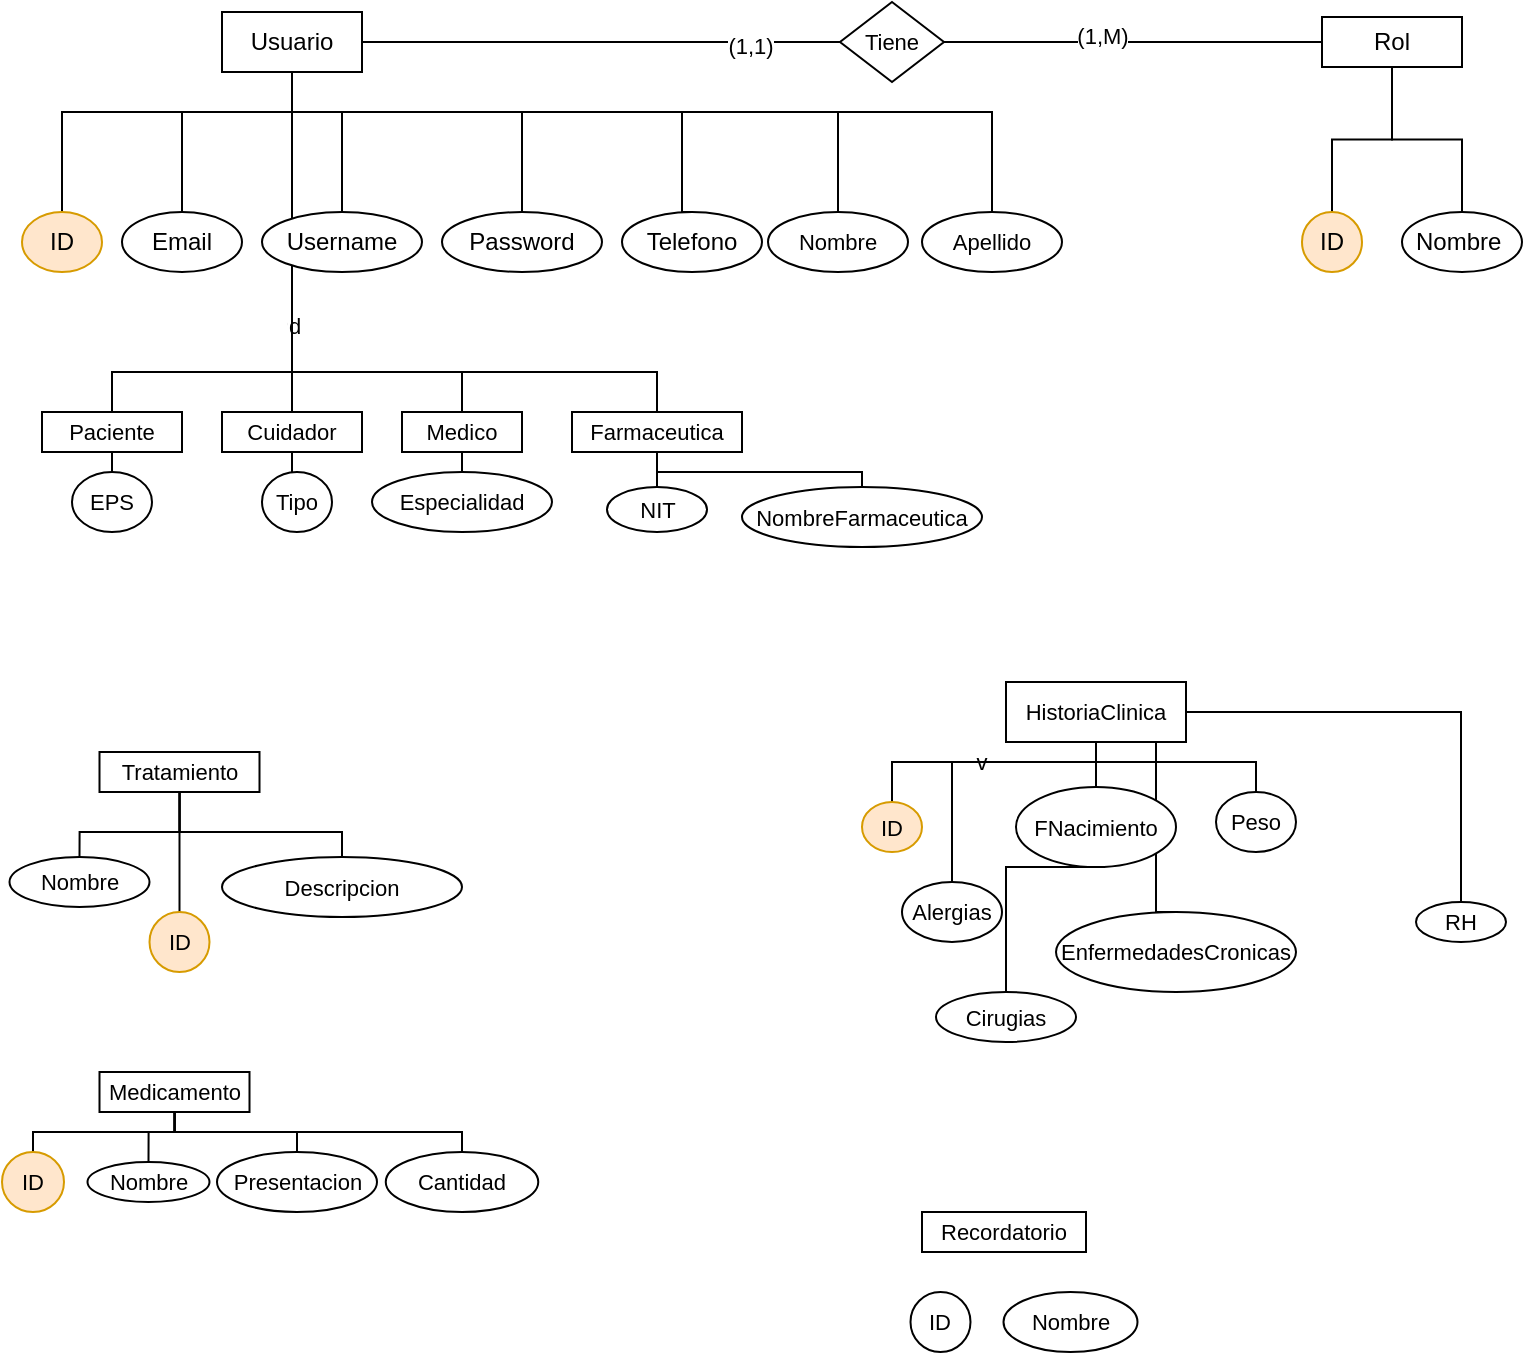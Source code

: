 <mxfile version="22.0.4" type="github">
  <diagram name="Página-1" id="h4PZha3X-RpyvGVEUxOa">
    <mxGraphModel dx="918" dy="521" grid="1" gridSize="10" guides="1" tooltips="1" connect="1" arrows="1" fold="1" page="1" pageScale="1" pageWidth="827" pageHeight="1169" math="0" shadow="0">
      <root>
        <mxCell id="0" />
        <mxCell id="1" parent="0" />
        <mxCell id="uRMWF5CsC-wMtR1UuRz3-10" style="edgeStyle=orthogonalEdgeStyle;rounded=0;orthogonalLoop=1;jettySize=auto;html=1;entryX=0.5;entryY=0;entryDx=0;entryDy=0;endArrow=none;endFill=0;" edge="1" parent="1" source="uRMWF5CsC-wMtR1UuRz3-1" target="uRMWF5CsC-wMtR1UuRz3-2">
          <mxGeometry relative="1" as="geometry">
            <Array as="points">
              <mxPoint x="175" y="120" />
              <mxPoint x="60" y="120" />
            </Array>
          </mxGeometry>
        </mxCell>
        <mxCell id="uRMWF5CsC-wMtR1UuRz3-11" style="edgeStyle=orthogonalEdgeStyle;rounded=0;orthogonalLoop=1;jettySize=auto;html=1;entryX=0.5;entryY=0;entryDx=0;entryDy=0;endArrow=none;endFill=0;" edge="1" parent="1" source="uRMWF5CsC-wMtR1UuRz3-1" target="uRMWF5CsC-wMtR1UuRz3-7">
          <mxGeometry relative="1" as="geometry">
            <Array as="points">
              <mxPoint x="175" y="120" />
              <mxPoint x="120" y="120" />
            </Array>
          </mxGeometry>
        </mxCell>
        <mxCell id="uRMWF5CsC-wMtR1UuRz3-12" style="edgeStyle=orthogonalEdgeStyle;rounded=0;orthogonalLoop=1;jettySize=auto;html=1;entryX=0.5;entryY=0;entryDx=0;entryDy=0;endArrow=none;endFill=0;" edge="1" parent="1" source="uRMWF5CsC-wMtR1UuRz3-1" target="uRMWF5CsC-wMtR1UuRz3-3">
          <mxGeometry relative="1" as="geometry">
            <Array as="points">
              <mxPoint x="175" y="120" />
              <mxPoint x="200" y="120" />
            </Array>
          </mxGeometry>
        </mxCell>
        <mxCell id="uRMWF5CsC-wMtR1UuRz3-13" style="edgeStyle=orthogonalEdgeStyle;rounded=0;orthogonalLoop=1;jettySize=auto;html=1;entryX=0.5;entryY=0;entryDx=0;entryDy=0;endArrow=none;endFill=0;" edge="1" parent="1" source="uRMWF5CsC-wMtR1UuRz3-1" target="uRMWF5CsC-wMtR1UuRz3-4">
          <mxGeometry relative="1" as="geometry">
            <Array as="points">
              <mxPoint x="175" y="120" />
              <mxPoint x="290" y="120" />
            </Array>
          </mxGeometry>
        </mxCell>
        <mxCell id="uRMWF5CsC-wMtR1UuRz3-16" style="edgeStyle=orthogonalEdgeStyle;rounded=0;orthogonalLoop=1;jettySize=auto;html=1;entryX=0.5;entryY=0;entryDx=0;entryDy=0;strokeColor=default;endArrow=none;endFill=0;" edge="1" parent="1" source="uRMWF5CsC-wMtR1UuRz3-1" target="uRMWF5CsC-wMtR1UuRz3-8">
          <mxGeometry relative="1" as="geometry">
            <Array as="points">
              <mxPoint x="175" y="120" />
              <mxPoint x="370" y="120" />
              <mxPoint x="370" y="170" />
            </Array>
          </mxGeometry>
        </mxCell>
        <mxCell id="uRMWF5CsC-wMtR1UuRz3-28" style="edgeStyle=orthogonalEdgeStyle;shape=connector;rounded=0;orthogonalLoop=1;jettySize=auto;html=1;entryX=0.5;entryY=0;entryDx=0;entryDy=0;labelBackgroundColor=default;strokeColor=default;align=center;verticalAlign=middle;fontFamily=Helvetica;fontSize=11;fontColor=default;endArrow=none;endFill=0;" edge="1" parent="1" source="uRMWF5CsC-wMtR1UuRz3-1" target="uRMWF5CsC-wMtR1UuRz3-27">
          <mxGeometry relative="1" as="geometry">
            <Array as="points">
              <mxPoint x="175" y="120" />
              <mxPoint x="448" y="120" />
            </Array>
          </mxGeometry>
        </mxCell>
        <mxCell id="uRMWF5CsC-wMtR1UuRz3-30" style="edgeStyle=orthogonalEdgeStyle;shape=connector;rounded=0;orthogonalLoop=1;jettySize=auto;html=1;entryX=0.5;entryY=0;entryDx=0;entryDy=0;labelBackgroundColor=default;strokeColor=default;align=center;verticalAlign=middle;fontFamily=Helvetica;fontSize=11;fontColor=default;endArrow=none;endFill=0;" edge="1" parent="1" source="uRMWF5CsC-wMtR1UuRz3-1" target="uRMWF5CsC-wMtR1UuRz3-29">
          <mxGeometry relative="1" as="geometry">
            <Array as="points">
              <mxPoint x="175" y="120" />
              <mxPoint x="525" y="120" />
            </Array>
          </mxGeometry>
        </mxCell>
        <mxCell id="uRMWF5CsC-wMtR1UuRz3-33" style="edgeStyle=orthogonalEdgeStyle;shape=connector;rounded=0;orthogonalLoop=1;jettySize=auto;html=1;entryX=0.5;entryY=0;entryDx=0;entryDy=0;labelBackgroundColor=default;strokeColor=default;align=center;verticalAlign=middle;fontFamily=Helvetica;fontSize=11;fontColor=default;endArrow=none;endFill=0;" edge="1" parent="1" source="uRMWF5CsC-wMtR1UuRz3-1" target="uRMWF5CsC-wMtR1UuRz3-31">
          <mxGeometry relative="1" as="geometry">
            <Array as="points">
              <mxPoint x="175" y="250" />
            </Array>
          </mxGeometry>
        </mxCell>
        <mxCell id="uRMWF5CsC-wMtR1UuRz3-34" value="d" style="edgeLabel;html=1;align=center;verticalAlign=middle;resizable=0;points=[];fontSize=11;fontFamily=Helvetica;fontColor=default;" vertex="1" connectable="0" parent="uRMWF5CsC-wMtR1UuRz3-33">
          <mxGeometry x="-0.037" y="4" relative="1" as="geometry">
            <mxPoint x="-4" as="offset" />
          </mxGeometry>
        </mxCell>
        <mxCell id="uRMWF5CsC-wMtR1UuRz3-37" style="edgeStyle=orthogonalEdgeStyle;shape=connector;rounded=0;orthogonalLoop=1;jettySize=auto;html=1;entryX=0.5;entryY=0;entryDx=0;entryDy=0;labelBackgroundColor=default;strokeColor=default;align=center;verticalAlign=middle;fontFamily=Helvetica;fontSize=11;fontColor=default;endArrow=none;endFill=0;" edge="1" parent="1" source="uRMWF5CsC-wMtR1UuRz3-1" target="uRMWF5CsC-wMtR1UuRz3-36">
          <mxGeometry relative="1" as="geometry" />
        </mxCell>
        <mxCell id="uRMWF5CsC-wMtR1UuRz3-38" value="d" style="edgeLabel;html=1;align=center;verticalAlign=middle;resizable=0;points=[];fontSize=11;fontFamily=Helvetica;fontColor=default;" vertex="1" connectable="0" parent="uRMWF5CsC-wMtR1UuRz3-37">
          <mxGeometry x="0.489" y="1" relative="1" as="geometry">
            <mxPoint as="offset" />
          </mxGeometry>
        </mxCell>
        <mxCell id="uRMWF5CsC-wMtR1UuRz3-60" style="edgeStyle=orthogonalEdgeStyle;shape=connector;rounded=0;orthogonalLoop=1;jettySize=auto;html=1;entryX=0.5;entryY=0;entryDx=0;entryDy=0;labelBackgroundColor=default;strokeColor=default;align=center;verticalAlign=middle;fontFamily=Helvetica;fontSize=11;fontColor=default;endArrow=none;endFill=0;" edge="1" parent="1" source="uRMWF5CsC-wMtR1UuRz3-1" target="uRMWF5CsC-wMtR1UuRz3-59">
          <mxGeometry relative="1" as="geometry">
            <Array as="points">
              <mxPoint x="175" y="250" />
              <mxPoint x="260" y="250" />
            </Array>
          </mxGeometry>
        </mxCell>
        <mxCell id="uRMWF5CsC-wMtR1UuRz3-65" style="edgeStyle=orthogonalEdgeStyle;shape=connector;rounded=0;orthogonalLoop=1;jettySize=auto;html=1;entryX=0.5;entryY=0;entryDx=0;entryDy=0;labelBackgroundColor=default;strokeColor=default;align=center;verticalAlign=middle;fontFamily=Helvetica;fontSize=11;fontColor=default;endArrow=none;endFill=0;" edge="1" parent="1" source="uRMWF5CsC-wMtR1UuRz3-1" target="uRMWF5CsC-wMtR1UuRz3-64">
          <mxGeometry relative="1" as="geometry">
            <Array as="points">
              <mxPoint x="175" y="250" />
              <mxPoint x="358" y="250" />
            </Array>
          </mxGeometry>
        </mxCell>
        <mxCell id="uRMWF5CsC-wMtR1UuRz3-93" style="edgeStyle=orthogonalEdgeStyle;shape=connector;rounded=0;orthogonalLoop=1;jettySize=auto;html=1;entryX=0;entryY=0.5;entryDx=0;entryDy=0;labelBackgroundColor=default;strokeColor=default;align=center;verticalAlign=middle;fontFamily=Helvetica;fontSize=11;fontColor=default;endArrow=none;endFill=0;" edge="1" parent="1" source="uRMWF5CsC-wMtR1UuRz3-1" target="uRMWF5CsC-wMtR1UuRz3-91">
          <mxGeometry relative="1" as="geometry" />
        </mxCell>
        <mxCell id="uRMWF5CsC-wMtR1UuRz3-95" value="(1,1)" style="edgeLabel;html=1;align=center;verticalAlign=middle;resizable=0;points=[];fontSize=11;fontFamily=Helvetica;fontColor=default;" vertex="1" connectable="0" parent="uRMWF5CsC-wMtR1UuRz3-93">
          <mxGeometry x="0.618" y="-2" relative="1" as="geometry">
            <mxPoint as="offset" />
          </mxGeometry>
        </mxCell>
        <mxCell id="uRMWF5CsC-wMtR1UuRz3-1" value="Usuario" style="rounded=0;whiteSpace=wrap;html=1;" vertex="1" parent="1">
          <mxGeometry x="140" y="70" width="70" height="30" as="geometry" />
        </mxCell>
        <mxCell id="uRMWF5CsC-wMtR1UuRz3-2" value="ID" style="ellipse;whiteSpace=wrap;html=1;rounded=0;fillColor=#ffe6cc;strokeColor=#d79b00;" vertex="1" parent="1">
          <mxGeometry x="40" y="170" width="40" height="30" as="geometry" />
        </mxCell>
        <mxCell id="uRMWF5CsC-wMtR1UuRz3-3" value="Username" style="ellipse;whiteSpace=wrap;html=1;rounded=0;" vertex="1" parent="1">
          <mxGeometry x="160" y="170" width="80" height="30" as="geometry" />
        </mxCell>
        <mxCell id="uRMWF5CsC-wMtR1UuRz3-4" value="Password" style="ellipse;whiteSpace=wrap;html=1;rounded=0;" vertex="1" parent="1">
          <mxGeometry x="250" y="170" width="80" height="30" as="geometry" />
        </mxCell>
        <mxCell id="uRMWF5CsC-wMtR1UuRz3-7" value="Email" style="ellipse;whiteSpace=wrap;html=1;rounded=0;" vertex="1" parent="1">
          <mxGeometry x="90" y="170" width="60" height="30" as="geometry" />
        </mxCell>
        <mxCell id="uRMWF5CsC-wMtR1UuRz3-8" value="Telefono" style="ellipse;whiteSpace=wrap;html=1;rounded=0;" vertex="1" parent="1">
          <mxGeometry x="340" y="170" width="70" height="30" as="geometry" />
        </mxCell>
        <mxCell id="uRMWF5CsC-wMtR1UuRz3-23" style="edgeStyle=orthogonalEdgeStyle;rounded=0;orthogonalLoop=1;jettySize=auto;html=1;entryX=0.5;entryY=0;entryDx=0;entryDy=0;endArrow=none;endFill=0;" edge="1" parent="1" source="uRMWF5CsC-wMtR1UuRz3-17" target="uRMWF5CsC-wMtR1UuRz3-18">
          <mxGeometry relative="1" as="geometry" />
        </mxCell>
        <mxCell id="uRMWF5CsC-wMtR1UuRz3-24" style="edgeStyle=orthogonalEdgeStyle;shape=connector;rounded=0;orthogonalLoop=1;jettySize=auto;html=1;labelBackgroundColor=default;strokeColor=default;align=center;verticalAlign=middle;fontFamily=Helvetica;fontSize=11;fontColor=default;endArrow=none;endFill=0;" edge="1" parent="1" source="uRMWF5CsC-wMtR1UuRz3-17" target="uRMWF5CsC-wMtR1UuRz3-21">
          <mxGeometry relative="1" as="geometry" />
        </mxCell>
        <mxCell id="uRMWF5CsC-wMtR1UuRz3-17" value="Rol" style="rounded=0;whiteSpace=wrap;html=1;" vertex="1" parent="1">
          <mxGeometry x="690" y="72.5" width="70" height="25" as="geometry" />
        </mxCell>
        <mxCell id="uRMWF5CsC-wMtR1UuRz3-18" value="ID" style="ellipse;whiteSpace=wrap;html=1;rounded=0;fillColor=#ffe6cc;strokeColor=#d79b00;" vertex="1" parent="1">
          <mxGeometry x="680" y="170" width="30" height="30" as="geometry" />
        </mxCell>
        <mxCell id="uRMWF5CsC-wMtR1UuRz3-21" value="Nombre&amp;nbsp;" style="ellipse;whiteSpace=wrap;html=1;rounded=0;" vertex="1" parent="1">
          <mxGeometry x="730" y="170" width="60" height="30" as="geometry" />
        </mxCell>
        <mxCell id="uRMWF5CsC-wMtR1UuRz3-27" value="Nombre" style="ellipse;whiteSpace=wrap;html=1;fontFamily=Helvetica;fontSize=11;fontColor=default;" vertex="1" parent="1">
          <mxGeometry x="413" y="170" width="70" height="30" as="geometry" />
        </mxCell>
        <mxCell id="uRMWF5CsC-wMtR1UuRz3-29" value="Apellido" style="ellipse;whiteSpace=wrap;html=1;fontFamily=Helvetica;fontSize=11;fontColor=default;" vertex="1" parent="1">
          <mxGeometry x="490" y="170" width="70" height="30" as="geometry" />
        </mxCell>
        <mxCell id="uRMWF5CsC-wMtR1UuRz3-35" style="edgeStyle=orthogonalEdgeStyle;shape=connector;rounded=0;orthogonalLoop=1;jettySize=auto;html=1;entryX=0.5;entryY=0;entryDx=0;entryDy=0;labelBackgroundColor=default;strokeColor=default;align=center;verticalAlign=middle;fontFamily=Helvetica;fontSize=11;fontColor=default;endArrow=none;endFill=0;" edge="1" parent="1" source="uRMWF5CsC-wMtR1UuRz3-31" target="uRMWF5CsC-wMtR1UuRz3-32">
          <mxGeometry relative="1" as="geometry" />
        </mxCell>
        <mxCell id="uRMWF5CsC-wMtR1UuRz3-31" value="Paciente" style="rounded=0;whiteSpace=wrap;html=1;fontFamily=Helvetica;fontSize=11;fontColor=default;" vertex="1" parent="1">
          <mxGeometry x="50" y="270" width="70" height="20" as="geometry" />
        </mxCell>
        <mxCell id="uRMWF5CsC-wMtR1UuRz3-32" value="EPS" style="ellipse;whiteSpace=wrap;html=1;fontFamily=Helvetica;fontSize=11;fontColor=default;" vertex="1" parent="1">
          <mxGeometry x="65" y="300" width="40" height="30" as="geometry" />
        </mxCell>
        <mxCell id="uRMWF5CsC-wMtR1UuRz3-45" style="edgeStyle=orthogonalEdgeStyle;shape=connector;rounded=0;orthogonalLoop=1;jettySize=auto;html=1;entryX=0.5;entryY=0;entryDx=0;entryDy=0;labelBackgroundColor=default;strokeColor=default;align=center;verticalAlign=middle;fontFamily=Helvetica;fontSize=11;fontColor=default;endArrow=none;endFill=0;" edge="1" parent="1" source="uRMWF5CsC-wMtR1UuRz3-36" target="uRMWF5CsC-wMtR1UuRz3-44">
          <mxGeometry relative="1" as="geometry" />
        </mxCell>
        <mxCell id="uRMWF5CsC-wMtR1UuRz3-36" value="Cuidador" style="rounded=0;whiteSpace=wrap;html=1;fontFamily=Helvetica;fontSize=11;fontColor=default;" vertex="1" parent="1">
          <mxGeometry x="140" y="270" width="70" height="20" as="geometry" />
        </mxCell>
        <mxCell id="uRMWF5CsC-wMtR1UuRz3-50" value="v&amp;nbsp;" style="edgeStyle=orthogonalEdgeStyle;shape=connector;rounded=0;orthogonalLoop=1;jettySize=auto;html=1;entryX=0.5;entryY=0;entryDx=0;entryDy=0;labelBackgroundColor=default;strokeColor=default;align=center;verticalAlign=middle;fontFamily=Helvetica;fontSize=11;fontColor=default;endArrow=none;endFill=0;" edge="1" parent="1" source="uRMWF5CsC-wMtR1UuRz3-39" target="uRMWF5CsC-wMtR1UuRz3-49">
          <mxGeometry relative="1" as="geometry">
            <Array as="points">
              <mxPoint x="577" y="445" />
              <mxPoint x="475" y="445" />
            </Array>
          </mxGeometry>
        </mxCell>
        <mxCell id="uRMWF5CsC-wMtR1UuRz3-51" style="edgeStyle=orthogonalEdgeStyle;shape=connector;rounded=0;orthogonalLoop=1;jettySize=auto;html=1;entryX=0.5;entryY=0;entryDx=0;entryDy=0;labelBackgroundColor=default;strokeColor=default;align=center;verticalAlign=middle;fontFamily=Helvetica;fontSize=11;fontColor=default;endArrow=none;endFill=0;" edge="1" parent="1" source="uRMWF5CsC-wMtR1UuRz3-39" target="uRMWF5CsC-wMtR1UuRz3-40">
          <mxGeometry relative="1" as="geometry" />
        </mxCell>
        <mxCell id="uRMWF5CsC-wMtR1UuRz3-52" style="edgeStyle=orthogonalEdgeStyle;shape=connector;rounded=0;orthogonalLoop=1;jettySize=auto;html=1;entryX=0.5;entryY=0;entryDx=0;entryDy=0;labelBackgroundColor=default;strokeColor=default;align=center;verticalAlign=middle;fontFamily=Helvetica;fontSize=11;fontColor=default;endArrow=none;endFill=0;" edge="1" parent="1" source="uRMWF5CsC-wMtR1UuRz3-39" target="uRMWF5CsC-wMtR1UuRz3-41">
          <mxGeometry relative="1" as="geometry">
            <Array as="points">
              <mxPoint x="577" y="445" />
              <mxPoint x="657" y="445" />
            </Array>
          </mxGeometry>
        </mxCell>
        <mxCell id="uRMWF5CsC-wMtR1UuRz3-53" style="edgeStyle=orthogonalEdgeStyle;shape=connector;rounded=0;orthogonalLoop=1;jettySize=auto;html=1;entryX=0.5;entryY=0;entryDx=0;entryDy=0;labelBackgroundColor=default;strokeColor=default;align=center;verticalAlign=middle;fontFamily=Helvetica;fontSize=11;fontColor=default;endArrow=none;endFill=0;" edge="1" parent="1" source="uRMWF5CsC-wMtR1UuRz3-39" target="uRMWF5CsC-wMtR1UuRz3-43">
          <mxGeometry relative="1" as="geometry">
            <Array as="points">
              <mxPoint x="577" y="445" />
              <mxPoint x="505" y="445" />
            </Array>
          </mxGeometry>
        </mxCell>
        <mxCell id="uRMWF5CsC-wMtR1UuRz3-54" style="edgeStyle=orthogonalEdgeStyle;shape=connector;rounded=0;orthogonalLoop=1;jettySize=auto;html=1;entryX=0.5;entryY=0;entryDx=0;entryDy=0;labelBackgroundColor=default;strokeColor=default;align=center;verticalAlign=middle;fontFamily=Helvetica;fontSize=11;fontColor=default;endArrow=none;endFill=0;" edge="1" parent="1" source="uRMWF5CsC-wMtR1UuRz3-39" target="uRMWF5CsC-wMtR1UuRz3-46">
          <mxGeometry relative="1" as="geometry">
            <Array as="points">
              <mxPoint x="607" y="455" />
              <mxPoint x="607" y="455" />
            </Array>
          </mxGeometry>
        </mxCell>
        <mxCell id="uRMWF5CsC-wMtR1UuRz3-55" style="edgeStyle=orthogonalEdgeStyle;shape=connector;rounded=0;orthogonalLoop=1;jettySize=auto;html=1;labelBackgroundColor=default;strokeColor=default;align=center;verticalAlign=middle;fontFamily=Helvetica;fontSize=11;fontColor=default;endArrow=none;endFill=0;" edge="1" parent="1" source="uRMWF5CsC-wMtR1UuRz3-39" target="uRMWF5CsC-wMtR1UuRz3-47">
          <mxGeometry relative="1" as="geometry" />
        </mxCell>
        <mxCell id="uRMWF5CsC-wMtR1UuRz3-57" style="edgeStyle=orthogonalEdgeStyle;shape=connector;rounded=0;orthogonalLoop=1;jettySize=auto;html=1;labelBackgroundColor=default;strokeColor=default;align=center;verticalAlign=middle;fontFamily=Helvetica;fontSize=11;fontColor=default;endArrow=none;endFill=0;" edge="1" parent="1" source="uRMWF5CsC-wMtR1UuRz3-39" target="uRMWF5CsC-wMtR1UuRz3-42">
          <mxGeometry relative="1" as="geometry" />
        </mxCell>
        <mxCell id="uRMWF5CsC-wMtR1UuRz3-39" value="HistoriaClinica" style="rounded=0;whiteSpace=wrap;html=1;fontFamily=Helvetica;fontSize=11;fontColor=default;" vertex="1" parent="1">
          <mxGeometry x="532" y="405" width="90" height="30" as="geometry" />
        </mxCell>
        <mxCell id="uRMWF5CsC-wMtR1UuRz3-40" value="FNacimiento" style="ellipse;whiteSpace=wrap;html=1;fontFamily=Helvetica;fontSize=11;fontColor=default;" vertex="1" parent="1">
          <mxGeometry x="537" y="457.5" width="80" height="40" as="geometry" />
        </mxCell>
        <mxCell id="uRMWF5CsC-wMtR1UuRz3-41" value="Peso" style="ellipse;whiteSpace=wrap;html=1;fontFamily=Helvetica;fontSize=11;fontColor=default;" vertex="1" parent="1">
          <mxGeometry x="637" y="460" width="40" height="30" as="geometry" />
        </mxCell>
        <mxCell id="uRMWF5CsC-wMtR1UuRz3-42" value="RH" style="ellipse;whiteSpace=wrap;html=1;fontFamily=Helvetica;fontSize=11;fontColor=default;" vertex="1" parent="1">
          <mxGeometry x="737" y="515" width="45" height="20" as="geometry" />
        </mxCell>
        <mxCell id="uRMWF5CsC-wMtR1UuRz3-43" value="Alergias" style="ellipse;whiteSpace=wrap;html=1;fontFamily=Helvetica;fontSize=11;fontColor=default;" vertex="1" parent="1">
          <mxGeometry x="480" y="505" width="50" height="30" as="geometry" />
        </mxCell>
        <mxCell id="uRMWF5CsC-wMtR1UuRz3-44" value="Tipo" style="ellipse;whiteSpace=wrap;html=1;fontFamily=Helvetica;fontSize=11;fontColor=default;" vertex="1" parent="1">
          <mxGeometry x="160" y="300" width="35" height="30" as="geometry" />
        </mxCell>
        <mxCell id="uRMWF5CsC-wMtR1UuRz3-46" value="EnfermedadesCronicas" style="ellipse;whiteSpace=wrap;html=1;fontFamily=Helvetica;fontSize=11;fontColor=default;" vertex="1" parent="1">
          <mxGeometry x="557" y="520" width="120" height="40" as="geometry" />
        </mxCell>
        <mxCell id="uRMWF5CsC-wMtR1UuRz3-47" value="Cirugias" style="ellipse;whiteSpace=wrap;html=1;fontFamily=Helvetica;fontSize=11;fontColor=default;" vertex="1" parent="1">
          <mxGeometry x="497" y="560" width="70" height="25" as="geometry" />
        </mxCell>
        <mxCell id="uRMWF5CsC-wMtR1UuRz3-49" value="ID" style="ellipse;whiteSpace=wrap;html=1;fontFamily=Helvetica;fontSize=11;fillColor=#ffe6cc;strokeColor=#d79b00;" vertex="1" parent="1">
          <mxGeometry x="460" y="465" width="30" height="25" as="geometry" />
        </mxCell>
        <mxCell id="uRMWF5CsC-wMtR1UuRz3-63" style="edgeStyle=orthogonalEdgeStyle;shape=connector;rounded=0;orthogonalLoop=1;jettySize=auto;html=1;labelBackgroundColor=default;strokeColor=default;align=center;verticalAlign=middle;fontFamily=Helvetica;fontSize=11;fontColor=default;endArrow=none;endFill=0;" edge="1" parent="1" source="uRMWF5CsC-wMtR1UuRz3-59" target="uRMWF5CsC-wMtR1UuRz3-62">
          <mxGeometry relative="1" as="geometry" />
        </mxCell>
        <mxCell id="uRMWF5CsC-wMtR1UuRz3-59" value="Medico" style="rounded=0;whiteSpace=wrap;html=1;fontFamily=Helvetica;fontSize=11;fontColor=default;" vertex="1" parent="1">
          <mxGeometry x="230" y="270" width="60" height="20" as="geometry" />
        </mxCell>
        <mxCell id="uRMWF5CsC-wMtR1UuRz3-62" value="Especialidad" style="ellipse;whiteSpace=wrap;html=1;fontFamily=Helvetica;fontSize=11;fontColor=default;" vertex="1" parent="1">
          <mxGeometry x="215" y="300" width="90" height="30" as="geometry" />
        </mxCell>
        <mxCell id="uRMWF5CsC-wMtR1UuRz3-68" style="edgeStyle=orthogonalEdgeStyle;shape=connector;rounded=0;orthogonalLoop=1;jettySize=auto;html=1;entryX=0.5;entryY=0;entryDx=0;entryDy=0;labelBackgroundColor=default;strokeColor=default;align=center;verticalAlign=middle;fontFamily=Helvetica;fontSize=11;fontColor=default;endArrow=none;endFill=0;" edge="1" parent="1" source="uRMWF5CsC-wMtR1UuRz3-64" target="uRMWF5CsC-wMtR1UuRz3-67">
          <mxGeometry relative="1" as="geometry" />
        </mxCell>
        <mxCell id="uRMWF5CsC-wMtR1UuRz3-69" style="edgeStyle=orthogonalEdgeStyle;shape=connector;rounded=0;orthogonalLoop=1;jettySize=auto;html=1;entryX=0.5;entryY=0;entryDx=0;entryDy=0;labelBackgroundColor=default;strokeColor=default;align=center;verticalAlign=middle;fontFamily=Helvetica;fontSize=11;fontColor=default;endArrow=none;endFill=0;" edge="1" parent="1" source="uRMWF5CsC-wMtR1UuRz3-64" target="uRMWF5CsC-wMtR1UuRz3-66">
          <mxGeometry relative="1" as="geometry">
            <Array as="points">
              <mxPoint x="358" y="300" />
              <mxPoint x="460" y="300" />
            </Array>
          </mxGeometry>
        </mxCell>
        <mxCell id="uRMWF5CsC-wMtR1UuRz3-64" value="Farmaceutica" style="rounded=0;whiteSpace=wrap;html=1;fontFamily=Helvetica;fontSize=11;fontColor=default;" vertex="1" parent="1">
          <mxGeometry x="315" y="270" width="85" height="20" as="geometry" />
        </mxCell>
        <mxCell id="uRMWF5CsC-wMtR1UuRz3-66" value="NombreFarmaceutica" style="ellipse;whiteSpace=wrap;html=1;fontFamily=Helvetica;fontSize=11;fontColor=default;" vertex="1" parent="1">
          <mxGeometry x="400" y="307.5" width="120" height="30" as="geometry" />
        </mxCell>
        <mxCell id="uRMWF5CsC-wMtR1UuRz3-67" value="NIT" style="ellipse;whiteSpace=wrap;html=1;fontFamily=Helvetica;fontSize=11;fontColor=default;" vertex="1" parent="1">
          <mxGeometry x="332.5" y="307.5" width="50" height="22.5" as="geometry" />
        </mxCell>
        <mxCell id="uRMWF5CsC-wMtR1UuRz3-75" style="edgeStyle=orthogonalEdgeStyle;shape=connector;rounded=0;orthogonalLoop=1;jettySize=auto;html=1;entryX=0.5;entryY=0;entryDx=0;entryDy=0;labelBackgroundColor=default;strokeColor=default;align=center;verticalAlign=middle;fontFamily=Helvetica;fontSize=11;fontColor=default;endArrow=none;endFill=0;" edge="1" parent="1" source="uRMWF5CsC-wMtR1UuRz3-70" target="uRMWF5CsC-wMtR1UuRz3-71">
          <mxGeometry relative="1" as="geometry" />
        </mxCell>
        <mxCell id="uRMWF5CsC-wMtR1UuRz3-76" style="edgeStyle=orthogonalEdgeStyle;shape=connector;rounded=0;orthogonalLoop=1;jettySize=auto;html=1;entryX=0.5;entryY=0;entryDx=0;entryDy=0;labelBackgroundColor=default;strokeColor=default;align=center;verticalAlign=middle;fontFamily=Helvetica;fontSize=11;fontColor=default;endArrow=none;endFill=0;" edge="1" parent="1" source="uRMWF5CsC-wMtR1UuRz3-70" target="uRMWF5CsC-wMtR1UuRz3-73">
          <mxGeometry relative="1" as="geometry">
            <Array as="points">
              <mxPoint x="119" y="480" />
              <mxPoint x="200" y="480" />
            </Array>
          </mxGeometry>
        </mxCell>
        <mxCell id="uRMWF5CsC-wMtR1UuRz3-79" style="edgeStyle=orthogonalEdgeStyle;shape=connector;rounded=0;orthogonalLoop=1;jettySize=auto;html=1;entryX=0.5;entryY=0;entryDx=0;entryDy=0;labelBackgroundColor=default;strokeColor=default;align=center;verticalAlign=middle;fontFamily=Helvetica;fontSize=11;fontColor=default;endArrow=none;endFill=0;" edge="1" parent="1" source="uRMWF5CsC-wMtR1UuRz3-70" target="uRMWF5CsC-wMtR1UuRz3-78">
          <mxGeometry relative="1" as="geometry" />
        </mxCell>
        <mxCell id="uRMWF5CsC-wMtR1UuRz3-70" value="Tratamiento" style="rounded=0;whiteSpace=wrap;html=1;fontFamily=Helvetica;fontSize=11;fontColor=default;" vertex="1" parent="1">
          <mxGeometry x="78.75" y="440" width="80" height="20" as="geometry" />
        </mxCell>
        <mxCell id="uRMWF5CsC-wMtR1UuRz3-71" value="Nombre" style="ellipse;whiteSpace=wrap;html=1;fontFamily=Helvetica;fontSize=11;fontColor=default;" vertex="1" parent="1">
          <mxGeometry x="33.75" y="492.5" width="70" height="25" as="geometry" />
        </mxCell>
        <mxCell id="uRMWF5CsC-wMtR1UuRz3-73" value="Descripcion" style="ellipse;whiteSpace=wrap;html=1;fontFamily=Helvetica;fontSize=11;fontColor=default;" vertex="1" parent="1">
          <mxGeometry x="140" y="492.5" width="120" height="30" as="geometry" />
        </mxCell>
        <mxCell id="uRMWF5CsC-wMtR1UuRz3-84" style="edgeStyle=orthogonalEdgeStyle;shape=connector;rounded=0;orthogonalLoop=1;jettySize=auto;html=1;entryX=0.5;entryY=0;entryDx=0;entryDy=0;labelBackgroundColor=default;strokeColor=default;align=center;verticalAlign=middle;fontFamily=Helvetica;fontSize=11;fontColor=default;endArrow=none;endFill=0;" edge="1" parent="1" source="uRMWF5CsC-wMtR1UuRz3-74" target="uRMWF5CsC-wMtR1UuRz3-80">
          <mxGeometry relative="1" as="geometry">
            <Array as="points">
              <mxPoint x="116" y="630" />
              <mxPoint x="46" y="630" />
            </Array>
          </mxGeometry>
        </mxCell>
        <mxCell id="uRMWF5CsC-wMtR1UuRz3-85" style="edgeStyle=orthogonalEdgeStyle;shape=connector;rounded=0;orthogonalLoop=1;jettySize=auto;html=1;entryX=0.5;entryY=0;entryDx=0;entryDy=0;labelBackgroundColor=default;strokeColor=default;align=center;verticalAlign=middle;fontFamily=Helvetica;fontSize=11;fontColor=default;endArrow=none;endFill=0;" edge="1" parent="1" source="uRMWF5CsC-wMtR1UuRz3-74" target="uRMWF5CsC-wMtR1UuRz3-81">
          <mxGeometry relative="1" as="geometry">
            <Array as="points">
              <mxPoint x="116" y="630" />
              <mxPoint x="103" y="630" />
            </Array>
          </mxGeometry>
        </mxCell>
        <mxCell id="uRMWF5CsC-wMtR1UuRz3-86" style="edgeStyle=orthogonalEdgeStyle;shape=connector;rounded=0;orthogonalLoop=1;jettySize=auto;html=1;entryX=0.5;entryY=0;entryDx=0;entryDy=0;labelBackgroundColor=default;strokeColor=default;align=center;verticalAlign=middle;fontFamily=Helvetica;fontSize=11;fontColor=default;endArrow=none;endFill=0;" edge="1" parent="1" source="uRMWF5CsC-wMtR1UuRz3-74" target="uRMWF5CsC-wMtR1UuRz3-82">
          <mxGeometry relative="1" as="geometry">
            <Array as="points">
              <mxPoint x="116" y="630" />
              <mxPoint x="178" y="630" />
            </Array>
          </mxGeometry>
        </mxCell>
        <mxCell id="uRMWF5CsC-wMtR1UuRz3-87" style="edgeStyle=orthogonalEdgeStyle;shape=connector;rounded=0;orthogonalLoop=1;jettySize=auto;html=1;entryX=0.5;entryY=0;entryDx=0;entryDy=0;labelBackgroundColor=default;strokeColor=default;align=center;verticalAlign=middle;fontFamily=Helvetica;fontSize=11;fontColor=default;endArrow=none;endFill=0;" edge="1" parent="1" source="uRMWF5CsC-wMtR1UuRz3-74" target="uRMWF5CsC-wMtR1UuRz3-83">
          <mxGeometry relative="1" as="geometry">
            <Array as="points">
              <mxPoint x="116" y="630" />
              <mxPoint x="260" y="630" />
            </Array>
          </mxGeometry>
        </mxCell>
        <mxCell id="uRMWF5CsC-wMtR1UuRz3-74" value="Medicamento" style="rounded=0;whiteSpace=wrap;html=1;fontFamily=Helvetica;fontSize=11;fontColor=default;" vertex="1" parent="1">
          <mxGeometry x="78.75" y="600" width="75" height="20" as="geometry" />
        </mxCell>
        <mxCell id="uRMWF5CsC-wMtR1UuRz3-78" value="ID" style="ellipse;whiteSpace=wrap;html=1;fontFamily=Helvetica;fontSize=11;fillColor=#ffe6cc;strokeColor=#d79b00;" vertex="1" parent="1">
          <mxGeometry x="103.75" y="520" width="30" height="30" as="geometry" />
        </mxCell>
        <mxCell id="uRMWF5CsC-wMtR1UuRz3-80" value="ID" style="ellipse;whiteSpace=wrap;html=1;fontFamily=Helvetica;fontSize=11;fillColor=#ffe6cc;strokeColor=#d79b00;" vertex="1" parent="1">
          <mxGeometry x="30" y="640" width="31" height="30" as="geometry" />
        </mxCell>
        <mxCell id="uRMWF5CsC-wMtR1UuRz3-81" value="Nombre" style="ellipse;whiteSpace=wrap;html=1;fontFamily=Helvetica;fontSize=11;fontColor=default;" vertex="1" parent="1">
          <mxGeometry x="72.75" y="645" width="61" height="20" as="geometry" />
        </mxCell>
        <mxCell id="uRMWF5CsC-wMtR1UuRz3-82" value="Presentacion" style="ellipse;whiteSpace=wrap;html=1;fontFamily=Helvetica;fontSize=11;fontColor=default;" vertex="1" parent="1">
          <mxGeometry x="137.5" y="640" width="80" height="30" as="geometry" />
        </mxCell>
        <mxCell id="uRMWF5CsC-wMtR1UuRz3-83" value="Cantidad" style="ellipse;whiteSpace=wrap;html=1;fontFamily=Helvetica;fontSize=11;fontColor=default;" vertex="1" parent="1">
          <mxGeometry x="221.88" y="640" width="76.25" height="30" as="geometry" />
        </mxCell>
        <mxCell id="uRMWF5CsC-wMtR1UuRz3-88" value="Recordatorio" style="rounded=0;whiteSpace=wrap;html=1;fontFamily=Helvetica;fontSize=11;fontColor=default;" vertex="1" parent="1">
          <mxGeometry x="490" y="670" width="82" height="20" as="geometry" />
        </mxCell>
        <mxCell id="uRMWF5CsC-wMtR1UuRz3-89" value="Nombre" style="ellipse;whiteSpace=wrap;html=1;fontFamily=Helvetica;fontSize=11;fontColor=default;" vertex="1" parent="1">
          <mxGeometry x="530.75" y="710" width="67" height="30" as="geometry" />
        </mxCell>
        <mxCell id="uRMWF5CsC-wMtR1UuRz3-90" value="ID" style="ellipse;whiteSpace=wrap;html=1;fontFamily=Helvetica;fontSize=11;fontColor=default;" vertex="1" parent="1">
          <mxGeometry x="484.25" y="710" width="30" height="30" as="geometry" />
        </mxCell>
        <mxCell id="uRMWF5CsC-wMtR1UuRz3-94" style="edgeStyle=orthogonalEdgeStyle;shape=connector;rounded=0;orthogonalLoop=1;jettySize=auto;html=1;entryX=0;entryY=0.5;entryDx=0;entryDy=0;labelBackgroundColor=default;strokeColor=default;align=center;verticalAlign=middle;fontFamily=Helvetica;fontSize=11;fontColor=default;endArrow=none;endFill=0;" edge="1" parent="1" source="uRMWF5CsC-wMtR1UuRz3-91" target="uRMWF5CsC-wMtR1UuRz3-17">
          <mxGeometry relative="1" as="geometry" />
        </mxCell>
        <mxCell id="uRMWF5CsC-wMtR1UuRz3-96" value="(1,M)" style="edgeLabel;html=1;align=center;verticalAlign=middle;resizable=0;points=[];fontSize=11;fontFamily=Helvetica;fontColor=default;" vertex="1" connectable="0" parent="uRMWF5CsC-wMtR1UuRz3-94">
          <mxGeometry x="-0.165" y="3" relative="1" as="geometry">
            <mxPoint as="offset" />
          </mxGeometry>
        </mxCell>
        <mxCell id="uRMWF5CsC-wMtR1UuRz3-91" value="Tiene" style="rhombus;whiteSpace=wrap;html=1;fontFamily=Helvetica;fontSize=11;fontColor=default;" vertex="1" parent="1">
          <mxGeometry x="449" y="65" width="52" height="40" as="geometry" />
        </mxCell>
      </root>
    </mxGraphModel>
  </diagram>
</mxfile>
